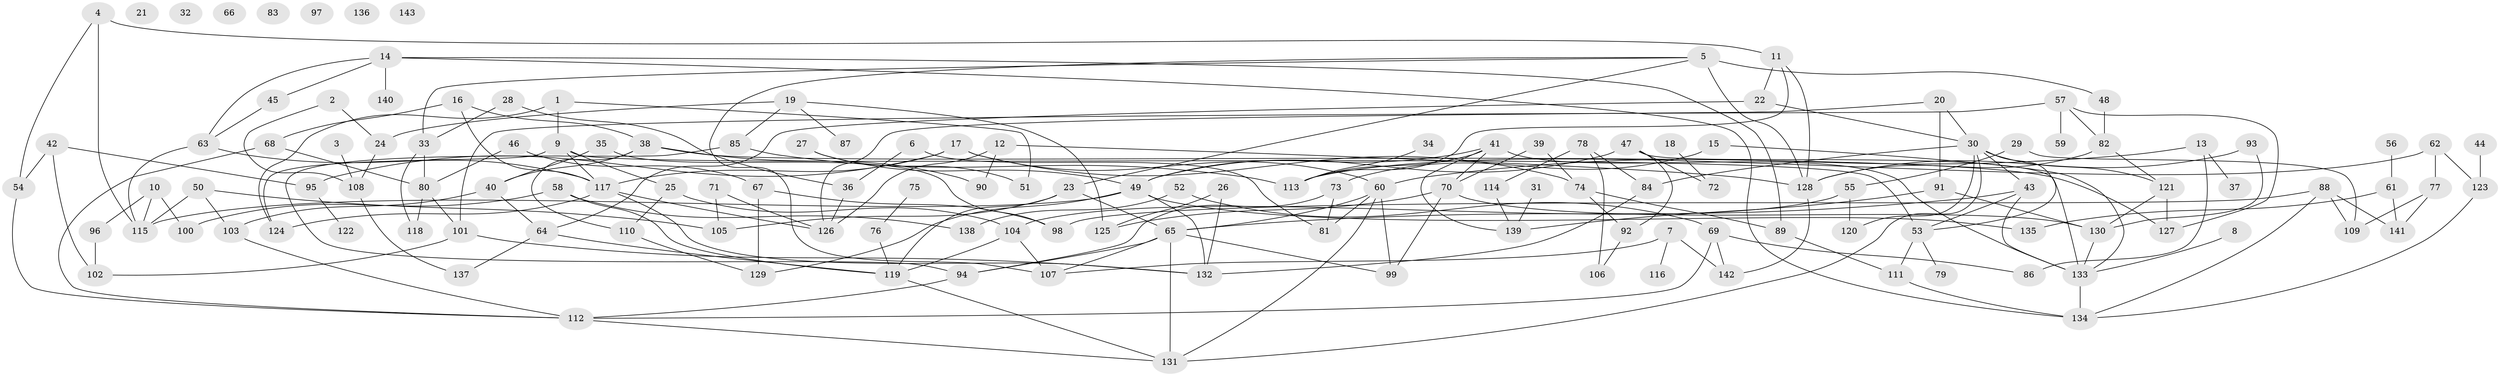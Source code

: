 // Generated by graph-tools (version 1.1) at 2025/49/03/09/25 03:49:14]
// undirected, 143 vertices, 217 edges
graph export_dot {
graph [start="1"]
  node [color=gray90,style=filled];
  1;
  2;
  3;
  4;
  5;
  6;
  7;
  8;
  9;
  10;
  11;
  12;
  13;
  14;
  15;
  16;
  17;
  18;
  19;
  20;
  21;
  22;
  23;
  24;
  25;
  26;
  27;
  28;
  29;
  30;
  31;
  32;
  33;
  34;
  35;
  36;
  37;
  38;
  39;
  40;
  41;
  42;
  43;
  44;
  45;
  46;
  47;
  48;
  49;
  50;
  51;
  52;
  53;
  54;
  55;
  56;
  57;
  58;
  59;
  60;
  61;
  62;
  63;
  64;
  65;
  66;
  67;
  68;
  69;
  70;
  71;
  72;
  73;
  74;
  75;
  76;
  77;
  78;
  79;
  80;
  81;
  82;
  83;
  84;
  85;
  86;
  87;
  88;
  89;
  90;
  91;
  92;
  93;
  94;
  95;
  96;
  97;
  98;
  99;
  100;
  101;
  102;
  103;
  104;
  105;
  106;
  107;
  108;
  109;
  110;
  111;
  112;
  113;
  114;
  115;
  116;
  117;
  118;
  119;
  120;
  121;
  122;
  123;
  124;
  125;
  126;
  127;
  128;
  129;
  130;
  131;
  132;
  133;
  134;
  135;
  136;
  137;
  138;
  139;
  140;
  141;
  142;
  143;
  1 -- 9;
  1 -- 51;
  1 -- 124;
  2 -- 24;
  2 -- 108;
  3 -- 108;
  4 -- 11;
  4 -- 54;
  4 -- 115;
  5 -- 23;
  5 -- 33;
  5 -- 48;
  5 -- 107;
  5 -- 128;
  6 -- 36;
  6 -- 81;
  7 -- 107;
  7 -- 116;
  7 -- 142;
  8 -- 133;
  9 -- 25;
  9 -- 53;
  9 -- 117;
  9 -- 124;
  10 -- 96;
  10 -- 100;
  10 -- 115;
  11 -- 22;
  11 -- 113;
  11 -- 128;
  12 -- 90;
  12 -- 126;
  12 -- 128;
  13 -- 37;
  13 -- 60;
  13 -- 86;
  14 -- 45;
  14 -- 63;
  14 -- 89;
  14 -- 134;
  14 -- 140;
  15 -- 73;
  15 -- 133;
  16 -- 38;
  16 -- 68;
  16 -- 117;
  17 -- 60;
  17 -- 74;
  17 -- 95;
  17 -- 117;
  18 -- 72;
  19 -- 24;
  19 -- 85;
  19 -- 87;
  19 -- 125;
  20 -- 30;
  20 -- 91;
  20 -- 126;
  22 -- 30;
  22 -- 64;
  23 -- 65;
  23 -- 105;
  23 -- 119;
  24 -- 108;
  25 -- 104;
  25 -- 110;
  26 -- 125;
  26 -- 132;
  27 -- 49;
  27 -- 51;
  28 -- 33;
  28 -- 36;
  29 -- 55;
  29 -- 109;
  30 -- 43;
  30 -- 53;
  30 -- 84;
  30 -- 120;
  30 -- 121;
  30 -- 131;
  31 -- 139;
  33 -- 80;
  33 -- 118;
  34 -- 113;
  35 -- 40;
  35 -- 98;
  36 -- 126;
  38 -- 40;
  38 -- 90;
  38 -- 110;
  38 -- 127;
  39 -- 70;
  39 -- 74;
  40 -- 64;
  40 -- 103;
  41 -- 49;
  41 -- 70;
  41 -- 113;
  41 -- 133;
  41 -- 139;
  42 -- 54;
  42 -- 95;
  42 -- 102;
  43 -- 53;
  43 -- 65;
  43 -- 133;
  44 -- 123;
  45 -- 63;
  46 -- 67;
  46 -- 80;
  47 -- 49;
  47 -- 72;
  47 -- 92;
  47 -- 133;
  48 -- 82;
  49 -- 115;
  49 -- 129;
  49 -- 132;
  49 -- 135;
  50 -- 103;
  50 -- 105;
  50 -- 115;
  52 -- 69;
  52 -- 138;
  53 -- 79;
  53 -- 111;
  54 -- 112;
  55 -- 104;
  55 -- 120;
  56 -- 61;
  57 -- 59;
  57 -- 82;
  57 -- 101;
  57 -- 127;
  58 -- 100;
  58 -- 119;
  58 -- 138;
  60 -- 65;
  60 -- 81;
  60 -- 99;
  60 -- 131;
  61 -- 135;
  61 -- 141;
  62 -- 77;
  62 -- 113;
  62 -- 123;
  63 -- 115;
  63 -- 117;
  64 -- 119;
  64 -- 137;
  65 -- 94;
  65 -- 99;
  65 -- 107;
  65 -- 131;
  67 -- 98;
  67 -- 129;
  68 -- 80;
  68 -- 112;
  69 -- 86;
  69 -- 112;
  69 -- 142;
  70 -- 99;
  70 -- 125;
  70 -- 130;
  71 -- 105;
  71 -- 126;
  73 -- 81;
  73 -- 94;
  74 -- 89;
  74 -- 92;
  75 -- 76;
  76 -- 119;
  77 -- 109;
  77 -- 141;
  78 -- 84;
  78 -- 106;
  78 -- 114;
  80 -- 101;
  80 -- 118;
  82 -- 121;
  82 -- 128;
  84 -- 132;
  85 -- 94;
  85 -- 113;
  88 -- 98;
  88 -- 109;
  88 -- 134;
  88 -- 141;
  89 -- 111;
  91 -- 130;
  91 -- 139;
  92 -- 106;
  93 -- 128;
  93 -- 130;
  94 -- 112;
  95 -- 122;
  96 -- 102;
  101 -- 102;
  101 -- 132;
  103 -- 112;
  104 -- 107;
  104 -- 119;
  108 -- 137;
  110 -- 129;
  111 -- 134;
  112 -- 131;
  114 -- 139;
  117 -- 124;
  117 -- 126;
  117 -- 132;
  119 -- 131;
  121 -- 127;
  121 -- 130;
  123 -- 134;
  128 -- 142;
  130 -- 133;
  133 -- 134;
}
